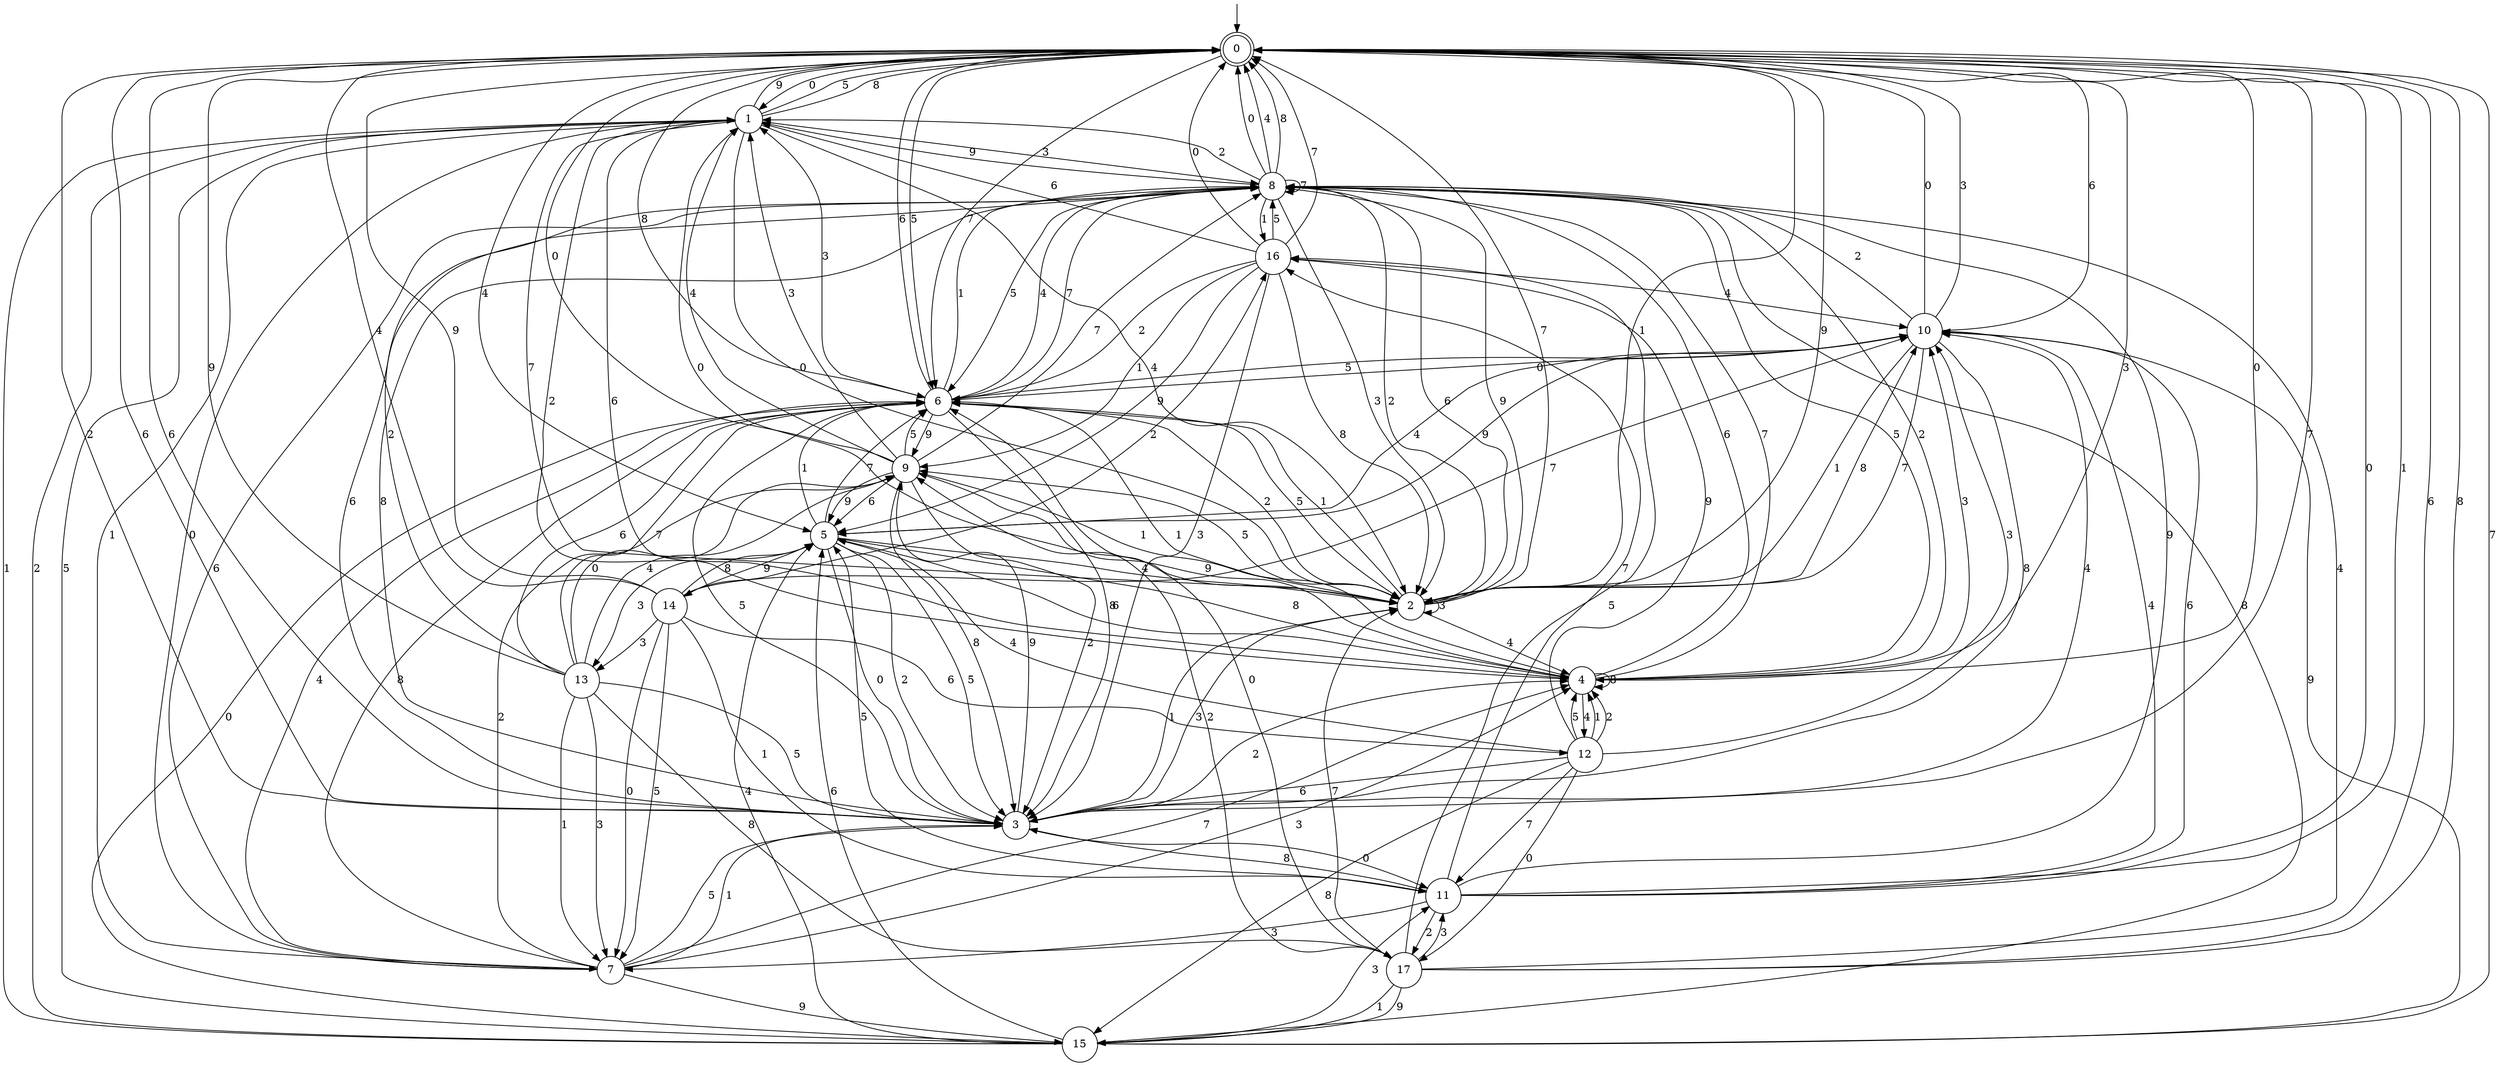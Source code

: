 digraph g {

	s0 [shape="doublecircle" label="0"];
	s1 [shape="circle" label="1"];
	s2 [shape="circle" label="2"];
	s3 [shape="circle" label="3"];
	s4 [shape="circle" label="4"];
	s5 [shape="circle" label="5"];
	s6 [shape="circle" label="6"];
	s7 [shape="circle" label="7"];
	s8 [shape="circle" label="8"];
	s9 [shape="circle" label="9"];
	s10 [shape="circle" label="10"];
	s11 [shape="circle" label="11"];
	s12 [shape="circle" label="12"];
	s13 [shape="circle" label="13"];
	s14 [shape="circle" label="14"];
	s15 [shape="circle" label="15"];
	s16 [shape="circle" label="16"];
	s17 [shape="circle" label="17"];
	s0 -> s1 [label="0"];
	s0 -> s2 [label="1"];
	s0 -> s3 [label="2"];
	s0 -> s4 [label="3"];
	s0 -> s5 [label="4"];
	s0 -> s6 [label="5"];
	s0 -> s3 [label="6"];
	s0 -> s6 [label="7"];
	s0 -> s6 [label="8"];
	s0 -> s2 [label="9"];
	s1 -> s2 [label="0"];
	s1 -> s7 [label="1"];
	s1 -> s4 [label="2"];
	s1 -> s8 [label="3"];
	s1 -> s2 [label="4"];
	s1 -> s0 [label="5"];
	s1 -> s4 [label="6"];
	s1 -> s2 [label="7"];
	s1 -> s0 [label="8"];
	s1 -> s0 [label="9"];
	s2 -> s1 [label="0"];
	s2 -> s6 [label="1"];
	s2 -> s8 [label="2"];
	s2 -> s2 [label="3"];
	s2 -> s4 [label="4"];
	s2 -> s9 [label="5"];
	s2 -> s8 [label="6"];
	s2 -> s0 [label="7"];
	s2 -> s10 [label="8"];
	s2 -> s8 [label="9"];
	s3 -> s11 [label="0"];
	s3 -> s2 [label="1"];
	s3 -> s4 [label="2"];
	s3 -> s2 [label="3"];
	s3 -> s10 [label="4"];
	s3 -> s6 [label="5"];
	s3 -> s0 [label="6"];
	s3 -> s0 [label="7"];
	s3 -> s8 [label="8"];
	s3 -> s9 [label="9"];
	s4 -> s0 [label="0"];
	s4 -> s6 [label="1"];
	s4 -> s8 [label="2"];
	s4 -> s10 [label="3"];
	s4 -> s12 [label="4"];
	s4 -> s8 [label="5"];
	s4 -> s8 [label="6"];
	s4 -> s8 [label="7"];
	s4 -> s4 [label="8"];
	s4 -> s9 [label="9"];
	s5 -> s3 [label="0"];
	s5 -> s6 [label="1"];
	s5 -> s3 [label="2"];
	s5 -> s13 [label="3"];
	s5 -> s2 [label="4"];
	s5 -> s3 [label="5"];
	s5 -> s4 [label="6"];
	s5 -> s6 [label="7"];
	s5 -> s4 [label="8"];
	s5 -> s14 [label="9"];
	s6 -> s10 [label="0"];
	s6 -> s8 [label="1"];
	s6 -> s2 [label="2"];
	s6 -> s1 [label="3"];
	s6 -> s8 [label="4"];
	s6 -> s2 [label="5"];
	s6 -> s0 [label="6"];
	s6 -> s8 [label="7"];
	s6 -> s3 [label="8"];
	s6 -> s9 [label="9"];
	s7 -> s1 [label="0"];
	s7 -> s3 [label="1"];
	s7 -> s9 [label="2"];
	s7 -> s4 [label="3"];
	s7 -> s6 [label="4"];
	s7 -> s3 [label="5"];
	s7 -> s8 [label="6"];
	s7 -> s4 [label="7"];
	s7 -> s6 [label="8"];
	s7 -> s15 [label="9"];
	s8 -> s0 [label="0"];
	s8 -> s16 [label="1"];
	s8 -> s1 [label="2"];
	s8 -> s2 [label="3"];
	s8 -> s0 [label="4"];
	s8 -> s6 [label="5"];
	s8 -> s3 [label="6"];
	s8 -> s8 [label="7"];
	s8 -> s0 [label="8"];
	s8 -> s1 [label="9"];
	s9 -> s0 [label="0"];
	s9 -> s2 [label="1"];
	s9 -> s3 [label="2"];
	s9 -> s1 [label="3"];
	s9 -> s1 [label="4"];
	s9 -> s6 [label="5"];
	s9 -> s5 [label="6"];
	s9 -> s8 [label="7"];
	s9 -> s3 [label="8"];
	s9 -> s5 [label="9"];
	s10 -> s0 [label="0"];
	s10 -> s2 [label="1"];
	s10 -> s8 [label="2"];
	s10 -> s0 [label="3"];
	s10 -> s5 [label="4"];
	s10 -> s6 [label="5"];
	s10 -> s0 [label="6"];
	s10 -> s2 [label="7"];
	s10 -> s3 [label="8"];
	s10 -> s5 [label="9"];
	s11 -> s0 [label="0"];
	s11 -> s0 [label="1"];
	s11 -> s17 [label="2"];
	s11 -> s7 [label="3"];
	s11 -> s10 [label="4"];
	s11 -> s5 [label="5"];
	s11 -> s10 [label="6"];
	s11 -> s16 [label="7"];
	s11 -> s3 [label="8"];
	s11 -> s8 [label="9"];
	s12 -> s17 [label="0"];
	s12 -> s4 [label="1"];
	s12 -> s4 [label="2"];
	s12 -> s10 [label="3"];
	s12 -> s5 [label="4"];
	s12 -> s4 [label="5"];
	s12 -> s3 [label="6"];
	s12 -> s11 [label="7"];
	s12 -> s15 [label="8"];
	s12 -> s16 [label="9"];
	s13 -> s9 [label="0"];
	s13 -> s7 [label="1"];
	s13 -> s8 [label="2"];
	s13 -> s7 [label="3"];
	s13 -> s9 [label="4"];
	s13 -> s3 [label="5"];
	s13 -> s6 [label="6"];
	s13 -> s6 [label="7"];
	s13 -> s17 [label="8"];
	s13 -> s0 [label="9"];
	s14 -> s7 [label="0"];
	s14 -> s11 [label="1"];
	s14 -> s16 [label="2"];
	s14 -> s13 [label="3"];
	s14 -> s0 [label="4"];
	s14 -> s7 [label="5"];
	s14 -> s12 [label="6"];
	s14 -> s10 [label="7"];
	s14 -> s5 [label="8"];
	s14 -> s0 [label="9"];
	s15 -> s6 [label="0"];
	s15 -> s1 [label="1"];
	s15 -> s1 [label="2"];
	s15 -> s11 [label="3"];
	s15 -> s5 [label="4"];
	s15 -> s1 [label="5"];
	s15 -> s5 [label="6"];
	s15 -> s0 [label="7"];
	s15 -> s8 [label="8"];
	s15 -> s10 [label="9"];
	s16 -> s0 [label="0"];
	s16 -> s9 [label="1"];
	s16 -> s6 [label="2"];
	s16 -> s3 [label="3"];
	s16 -> s10 [label="4"];
	s16 -> s8 [label="5"];
	s16 -> s1 [label="6"];
	s16 -> s0 [label="7"];
	s16 -> s2 [label="8"];
	s16 -> s5 [label="9"];
	s17 -> s6 [label="0"];
	s17 -> s15 [label="1"];
	s17 -> s9 [label="2"];
	s17 -> s11 [label="3"];
	s17 -> s8 [label="4"];
	s17 -> s16 [label="5"];
	s17 -> s0 [label="6"];
	s17 -> s2 [label="7"];
	s17 -> s0 [label="8"];
	s17 -> s15 [label="9"];

__start0 [label="" shape="none" width="0" height="0"];
__start0 -> s0;

}
